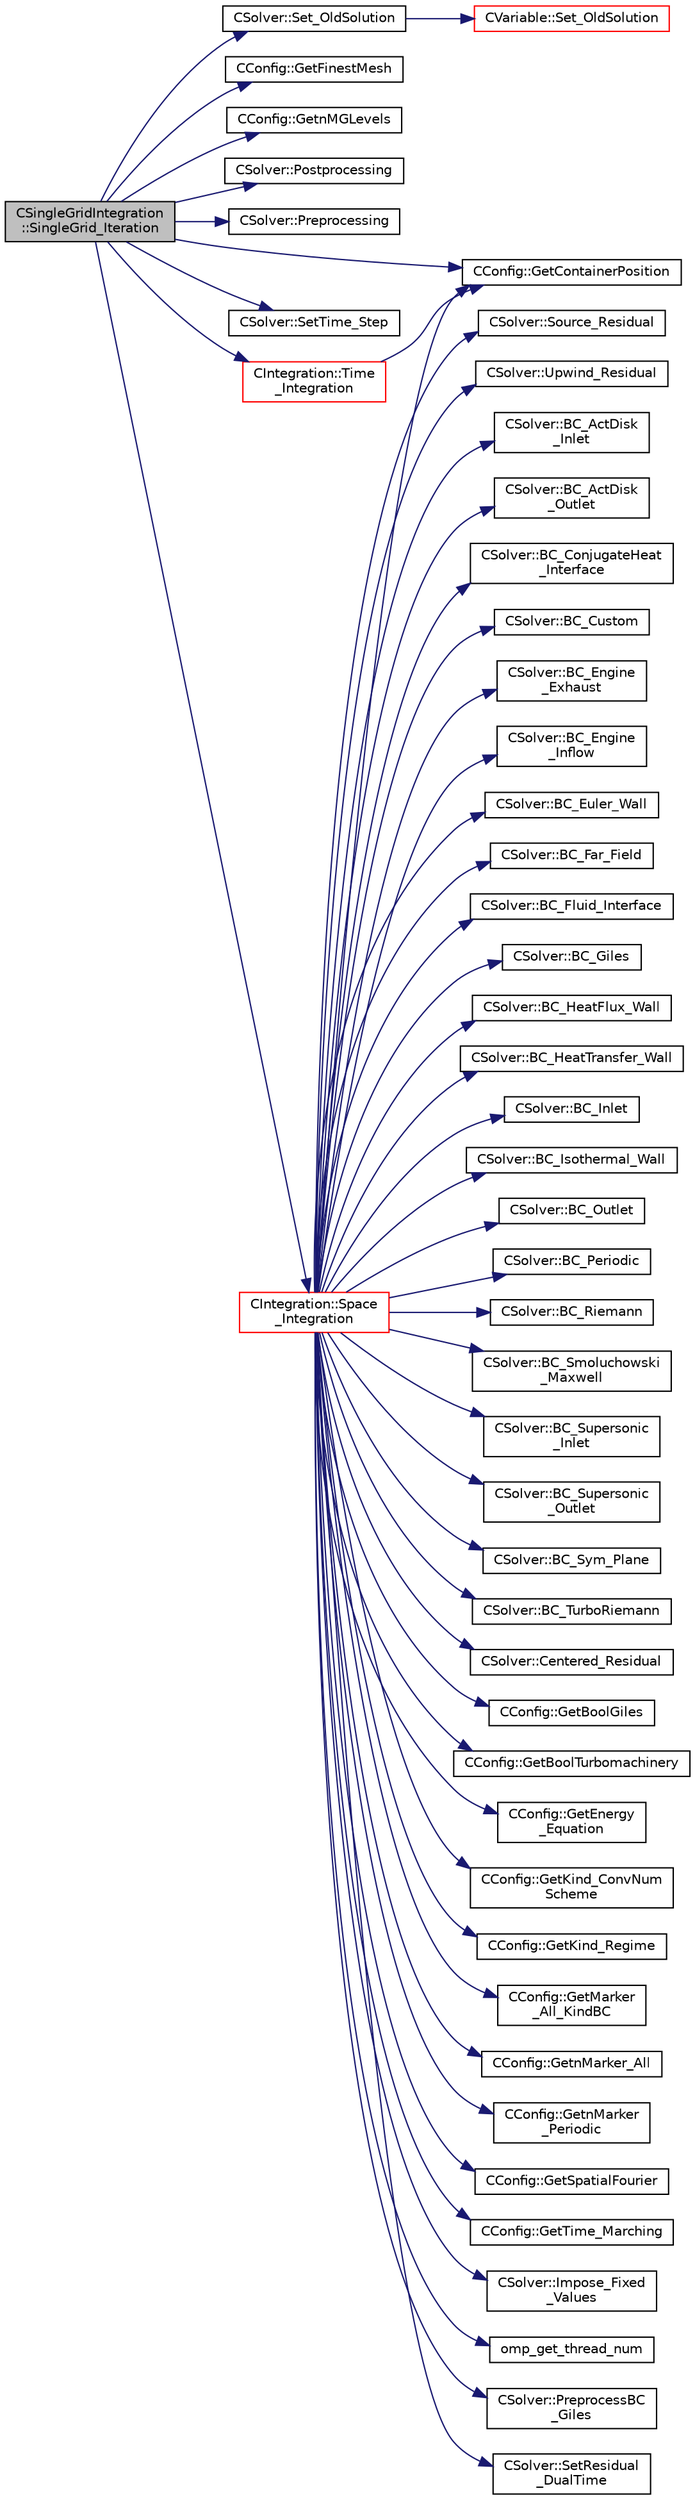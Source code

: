 digraph "CSingleGridIntegration::SingleGrid_Iteration"
{
 // LATEX_PDF_SIZE
  edge [fontname="Helvetica",fontsize="10",labelfontname="Helvetica",labelfontsize="10"];
  node [fontname="Helvetica",fontsize="10",shape=record];
  rankdir="LR";
  Node1 [label="CSingleGridIntegration\l::SingleGrid_Iteration",height=0.2,width=0.4,color="black", fillcolor="grey75", style="filled", fontcolor="black",tooltip="Do the numerical integration (implicit) of the turbulence solver."];
  Node1 -> Node2 [color="midnightblue",fontsize="10",style="solid",fontname="Helvetica"];
  Node2 [label="CConfig::GetContainerPosition",height=0.2,width=0.4,color="black", fillcolor="white", style="filled",URL="$classCConfig.html#ad9a79bf229dcc3f99cf7c23d4cb16d06",tooltip="Provides the index of the solution in the container."];
  Node1 -> Node3 [color="midnightblue",fontsize="10",style="solid",fontname="Helvetica"];
  Node3 [label="CConfig::GetFinestMesh",height=0.2,width=0.4,color="black", fillcolor="white", style="filled",URL="$classCConfig.html#a1bfdeef5e374d540cb675c308eb97868",tooltip="Get the index of the finest grid."];
  Node1 -> Node4 [color="midnightblue",fontsize="10",style="solid",fontname="Helvetica"];
  Node4 [label="CConfig::GetnMGLevels",height=0.2,width=0.4,color="black", fillcolor="white", style="filled",URL="$classCConfig.html#a15a61a6f9a1d415c3509018f4916c5c1",tooltip="Get the number of multigrid levels."];
  Node1 -> Node5 [color="midnightblue",fontsize="10",style="solid",fontname="Helvetica"];
  Node5 [label="CSolver::Postprocessing",height=0.2,width=0.4,color="black", fillcolor="white", style="filled",URL="$classCSolver.html#a3bbd97faea2faca3912f766870d9991f",tooltip="A virtual member."];
  Node1 -> Node6 [color="midnightblue",fontsize="10",style="solid",fontname="Helvetica"];
  Node6 [label="CSolver::Preprocessing",height=0.2,width=0.4,color="black", fillcolor="white", style="filled",URL="$classCSolver.html#ae259428dd5451b8f0f81c407aceff287",tooltip="A virtual member."];
  Node1 -> Node7 [color="midnightblue",fontsize="10",style="solid",fontname="Helvetica"];
  Node7 [label="CSolver::Set_OldSolution",height=0.2,width=0.4,color="black", fillcolor="white", style="filled",URL="$classCSolver.html#a520d254d19779cc8cca458fd0c4576be",tooltip="Set the old solution variables to the current solution value for Runge-Kutta iteration...."];
  Node7 -> Node8 [color="midnightblue",fontsize="10",style="solid",fontname="Helvetica"];
  Node8 [label="CVariable::Set_OldSolution",height=0.2,width=0.4,color="red", fillcolor="white", style="filled",URL="$classCVariable.html#af7ab5687fab17a8840ebcbf1f1927634",tooltip="Set old variables to the value of the current variables."];
  Node1 -> Node12 [color="midnightblue",fontsize="10",style="solid",fontname="Helvetica"];
  Node12 [label="CSolver::SetTime_Step",height=0.2,width=0.4,color="black", fillcolor="white", style="filled",URL="$classCSolver.html#a59168ff9a35447672e6ee77cf4bcb1ec",tooltip="A virtual member."];
  Node1 -> Node13 [color="midnightblue",fontsize="10",style="solid",fontname="Helvetica"];
  Node13 [label="CIntegration::Space\l_Integration",height=0.2,width=0.4,color="red", fillcolor="white", style="filled",URL="$classCIntegration.html#af7aa23ef26b19cb2e73a8df6c7924d91",tooltip="Do the space integration of the numerical system."];
  Node13 -> Node14 [color="midnightblue",fontsize="10",style="solid",fontname="Helvetica"];
  Node14 [label="CSolver::BC_ActDisk\l_Inlet",height=0.2,width=0.4,color="black", fillcolor="white", style="filled",URL="$classCSolver.html#a884486b5604b012e6abfcee1ec85ec60",tooltip="A virtual member."];
  Node13 -> Node15 [color="midnightblue",fontsize="10",style="solid",fontname="Helvetica"];
  Node15 [label="CSolver::BC_ActDisk\l_Outlet",height=0.2,width=0.4,color="black", fillcolor="white", style="filled",URL="$classCSolver.html#a683cbaadcb95c7f6a1fdddaacdf7b23d",tooltip="A virtual member."];
  Node13 -> Node16 [color="midnightblue",fontsize="10",style="solid",fontname="Helvetica"];
  Node16 [label="CSolver::BC_ConjugateHeat\l_Interface",height=0.2,width=0.4,color="black", fillcolor="white", style="filled",URL="$classCSolver.html#a94db69b3d09652f77010c9f3148a903e",tooltip="A virtual member."];
  Node13 -> Node17 [color="midnightblue",fontsize="10",style="solid",fontname="Helvetica"];
  Node17 [label="CSolver::BC_Custom",height=0.2,width=0.4,color="black", fillcolor="white", style="filled",URL="$classCSolver.html#aa6353fb1b3aa5890a4630de58ef969c2",tooltip="A virtual member."];
  Node13 -> Node18 [color="midnightblue",fontsize="10",style="solid",fontname="Helvetica"];
  Node18 [label="CSolver::BC_Engine\l_Exhaust",height=0.2,width=0.4,color="black", fillcolor="white", style="filled",URL="$classCSolver.html#ad71605aa960f2919dfc42d37d26ccf14",tooltip="A virtual member."];
  Node13 -> Node19 [color="midnightblue",fontsize="10",style="solid",fontname="Helvetica"];
  Node19 [label="CSolver::BC_Engine\l_Inflow",height=0.2,width=0.4,color="black", fillcolor="white", style="filled",URL="$classCSolver.html#a40dad90e195d685000c464df07f236a5",tooltip="A virtual member."];
  Node13 -> Node20 [color="midnightblue",fontsize="10",style="solid",fontname="Helvetica"];
  Node20 [label="CSolver::BC_Euler_Wall",height=0.2,width=0.4,color="black", fillcolor="white", style="filled",URL="$classCSolver.html#ad3242705af8a649e3ab21f37f80547e0",tooltip="A virtual member."];
  Node13 -> Node21 [color="midnightblue",fontsize="10",style="solid",fontname="Helvetica"];
  Node21 [label="CSolver::BC_Far_Field",height=0.2,width=0.4,color="black", fillcolor="white", style="filled",URL="$classCSolver.html#afc58e2186b9fa9fcd6f985dea8a4aef9",tooltip="A virtual member."];
  Node13 -> Node22 [color="midnightblue",fontsize="10",style="solid",fontname="Helvetica"];
  Node22 [label="CSolver::BC_Fluid_Interface",height=0.2,width=0.4,color="black", fillcolor="white", style="filled",URL="$classCSolver.html#a8e61426b81d9a8e38b180eb507ec6057",tooltip="Impose the interface state across sliding meshes."];
  Node13 -> Node23 [color="midnightblue",fontsize="10",style="solid",fontname="Helvetica"];
  Node23 [label="CSolver::BC_Giles",height=0.2,width=0.4,color="black", fillcolor="white", style="filled",URL="$classCSolver.html#abd63b8973a56028dc9627113f53ab410",tooltip="A virtual member."];
  Node13 -> Node24 [color="midnightblue",fontsize="10",style="solid",fontname="Helvetica"];
  Node24 [label="CSolver::BC_HeatFlux_Wall",height=0.2,width=0.4,color="black", fillcolor="white", style="filled",URL="$classCSolver.html#a7d1cb36c52b06eeaeca536ba6c99f963",tooltip="A virtual member."];
  Node13 -> Node25 [color="midnightblue",fontsize="10",style="solid",fontname="Helvetica"];
  Node25 [label="CSolver::BC_HeatTransfer_Wall",height=0.2,width=0.4,color="black", fillcolor="white", style="filled",URL="$classCSolver.html#a84cb65d82b26da347e96b8ed81772a03",tooltip="Impose a heat flux by prescribing a heat transfer coefficient and a temperature at infinity."];
  Node13 -> Node26 [color="midnightblue",fontsize="10",style="solid",fontname="Helvetica"];
  Node26 [label="CSolver::BC_Inlet",height=0.2,width=0.4,color="black", fillcolor="white", style="filled",URL="$classCSolver.html#a94825a483faefdc2d4de0ee06827d8d5",tooltip="A virtual member."];
  Node13 -> Node27 [color="midnightblue",fontsize="10",style="solid",fontname="Helvetica"];
  Node27 [label="CSolver::BC_Isothermal_Wall",height=0.2,width=0.4,color="black", fillcolor="white", style="filled",URL="$classCSolver.html#afb597736a227b60f8f23b7c4f963b3aa",tooltip="A virtual member."];
  Node13 -> Node28 [color="midnightblue",fontsize="10",style="solid",fontname="Helvetica"];
  Node28 [label="CSolver::BC_Outlet",height=0.2,width=0.4,color="black", fillcolor="white", style="filled",URL="$classCSolver.html#abe63c6057695d29b2c4d1a1f49c223a9",tooltip="A virtual member."];
  Node13 -> Node29 [color="midnightblue",fontsize="10",style="solid",fontname="Helvetica"];
  Node29 [label="CSolver::BC_Periodic",height=0.2,width=0.4,color="black", fillcolor="white", style="filled",URL="$classCSolver.html#a2ccf1ca0de573ea053c7fb15e32be2cd",tooltip="A virtual member."];
  Node13 -> Node30 [color="midnightblue",fontsize="10",style="solid",fontname="Helvetica"];
  Node30 [label="CSolver::BC_Riemann",height=0.2,width=0.4,color="black", fillcolor="white", style="filled",URL="$classCSolver.html#a34ca3aa5f2e4d2f8cfd7d989808fed03",tooltip="A virtual member."];
  Node13 -> Node31 [color="midnightblue",fontsize="10",style="solid",fontname="Helvetica"];
  Node31 [label="CSolver::BC_Smoluchowski\l_Maxwell",height=0.2,width=0.4,color="black", fillcolor="white", style="filled",URL="$classCSolver.html#a0190ef2d683965e0fe7486c60b489711",tooltip="A virtual member."];
  Node13 -> Node32 [color="midnightblue",fontsize="10",style="solid",fontname="Helvetica"];
  Node32 [label="CSolver::BC_Supersonic\l_Inlet",height=0.2,width=0.4,color="black", fillcolor="white", style="filled",URL="$classCSolver.html#a8fb73ae189dc68d9ab2034902c98bc18",tooltip="A virtual member."];
  Node13 -> Node33 [color="midnightblue",fontsize="10",style="solid",fontname="Helvetica"];
  Node33 [label="CSolver::BC_Supersonic\l_Outlet",height=0.2,width=0.4,color="black", fillcolor="white", style="filled",URL="$classCSolver.html#a175ef84040822bec1a90359a4fff19c8",tooltip="A virtual member."];
  Node13 -> Node34 [color="midnightblue",fontsize="10",style="solid",fontname="Helvetica"];
  Node34 [label="CSolver::BC_Sym_Plane",height=0.2,width=0.4,color="black", fillcolor="white", style="filled",URL="$classCSolver.html#ac89a1c18a8d1ede65207f276d8793c5c",tooltip="A virtual member."];
  Node13 -> Node35 [color="midnightblue",fontsize="10",style="solid",fontname="Helvetica"];
  Node35 [label="CSolver::BC_TurboRiemann",height=0.2,width=0.4,color="black", fillcolor="white", style="filled",URL="$classCSolver.html#a95f3ae249351784673123098ff1a5d0a",tooltip="A virtual member."];
  Node13 -> Node36 [color="midnightblue",fontsize="10",style="solid",fontname="Helvetica"];
  Node36 [label="CSolver::Centered_Residual",height=0.2,width=0.4,color="black", fillcolor="white", style="filled",URL="$classCSolver.html#a82fc859a695e1f6871fcbca91b6cf98d",tooltip="A virtual member."];
  Node13 -> Node37 [color="midnightblue",fontsize="10",style="solid",fontname="Helvetica"];
  Node37 [label="CConfig::GetBoolGiles",height=0.2,width=0.4,color="black", fillcolor="white", style="filled",URL="$classCConfig.html#a148af6d807dcd352a3717fe3fac533c5",tooltip="Verify if there is any Giles Boundary Condition option specified from config file."];
  Node13 -> Node38 [color="midnightblue",fontsize="10",style="solid",fontname="Helvetica"];
  Node38 [label="CConfig::GetBoolTurbomachinery",height=0.2,width=0.4,color="black", fillcolor="white", style="filled",URL="$classCConfig.html#a9e487db59e70e83ca75e919e084cb9b9",tooltip="Verify if there is Turbomachinery performance option specified from config file."];
  Node13 -> Node2 [color="midnightblue",fontsize="10",style="solid",fontname="Helvetica"];
  Node13 -> Node39 [color="midnightblue",fontsize="10",style="solid",fontname="Helvetica"];
  Node39 [label="CConfig::GetEnergy\l_Equation",height=0.2,width=0.4,color="black", fillcolor="white", style="filled",URL="$classCConfig.html#a085accf5825cdba0219fc734f4fadb8c",tooltip="Flag for whether to solve the energy equation for incompressible flows."];
  Node13 -> Node40 [color="midnightblue",fontsize="10",style="solid",fontname="Helvetica"];
  Node40 [label="CConfig::GetKind_ConvNum\lScheme",height=0.2,width=0.4,color="black", fillcolor="white", style="filled",URL="$classCConfig.html#ad4fc44102a683b89ed67ccd53d73929a",tooltip="Get the kind of convective numerical scheme."];
  Node13 -> Node41 [color="midnightblue",fontsize="10",style="solid",fontname="Helvetica"];
  Node41 [label="CConfig::GetKind_Regime",height=0.2,width=0.4,color="black", fillcolor="white", style="filled",URL="$classCConfig.html#afbf664fbd8b2c75c5874432fdc185937",tooltip="Governing equations of the flow (it can be different from the run time equation)."];
  Node13 -> Node42 [color="midnightblue",fontsize="10",style="solid",fontname="Helvetica"];
  Node42 [label="CConfig::GetMarker\l_All_KindBC",height=0.2,width=0.4,color="black", fillcolor="white", style="filled",URL="$classCConfig.html#ae003cd8f406eaaa91849a774c9a20730",tooltip="Get the kind of boundary for each marker."];
  Node13 -> Node43 [color="midnightblue",fontsize="10",style="solid",fontname="Helvetica"];
  Node43 [label="CConfig::GetnMarker_All",height=0.2,width=0.4,color="black", fillcolor="white", style="filled",URL="$classCConfig.html#a459dee039e618d21a5d78db61c221240",tooltip="Get the total number of boundary markers of the local process including send/receive domains."];
  Node13 -> Node44 [color="midnightblue",fontsize="10",style="solid",fontname="Helvetica"];
  Node44 [label="CConfig::GetnMarker\l_Periodic",height=0.2,width=0.4,color="black", fillcolor="white", style="filled",URL="$classCConfig.html#a8d41ac571359049bbdc4b7927e7c328a",tooltip="Get the total number of periodic markers."];
  Node13 -> Node45 [color="midnightblue",fontsize="10",style="solid",fontname="Helvetica"];
  Node45 [label="CConfig::GetSpatialFourier",height=0.2,width=0.4,color="black", fillcolor="white", style="filled",URL="$classCConfig.html#a5c97504aafefea72406d2553754f67cc",tooltip="Verify if there is mixing plane interface specified from config file."];
  Node13 -> Node46 [color="midnightblue",fontsize="10",style="solid",fontname="Helvetica"];
  Node46 [label="CConfig::GetTime_Marching",height=0.2,width=0.4,color="black", fillcolor="white", style="filled",URL="$classCConfig.html#ac47e04d76ce865893a94dcedd3c9b6a5",tooltip="Provides information about the time integration, and change the write in the output files information..."];
  Node13 -> Node47 [color="midnightblue",fontsize="10",style="solid",fontname="Helvetica"];
  Node47 [label="CSolver::Impose_Fixed\l_Values",height=0.2,width=0.4,color="black", fillcolor="white", style="filled",URL="$classCSolver.html#ad6a598e8eb4f98cb75455012043df9e4",tooltip="Virtual function to apply something like a strong BC to the whole domain."];
  Node13 -> Node48 [color="midnightblue",fontsize="10",style="solid",fontname="Helvetica"];
  Node48 [label="omp_get_thread_num",height=0.2,width=0.4,color="black", fillcolor="white", style="filled",URL="$omp__structure_8hpp.html#aad63dd7e34961dbbd2e8774e7f6bc2d0",tooltip="Index of current thread, akin to MPI rank."];
  Node13 -> Node49 [color="midnightblue",fontsize="10",style="solid",fontname="Helvetica"];
  Node49 [label="CSolver::PreprocessBC\l_Giles",height=0.2,width=0.4,color="black", fillcolor="white", style="filled",URL="$classCSolver.html#a6c03d1a438856d4324e5e65c3a0bb67d",tooltip="It computes Fourier transformation for the needed quantities along the pitch for each span in turboma..."];
  Node13 -> Node50 [color="midnightblue",fontsize="10",style="solid",fontname="Helvetica"];
  Node50 [label="CSolver::SetResidual\l_DualTime",height=0.2,width=0.4,color="black", fillcolor="white", style="filled",URL="$classCSolver.html#ab21caa08cdd68a05d58206466d58d817",tooltip="A virtual member."];
  Node13 -> Node51 [color="midnightblue",fontsize="10",style="solid",fontname="Helvetica"];
  Node51 [label="CSolver::Source_Residual",height=0.2,width=0.4,color="black", fillcolor="white", style="filled",URL="$classCSolver.html#acd8afe5652ded8e804434002e9af16b8",tooltip="A virtual member."];
  Node13 -> Node52 [color="midnightblue",fontsize="10",style="solid",fontname="Helvetica"];
  Node52 [label="CSolver::Upwind_Residual",height=0.2,width=0.4,color="black", fillcolor="white", style="filled",URL="$classCSolver.html#a7edf5c34c49a386e7f32044229d75666",tooltip="A virtual member."];
  Node1 -> Node54 [color="midnightblue",fontsize="10",style="solid",fontname="Helvetica"];
  Node54 [label="CIntegration::Time\l_Integration",height=0.2,width=0.4,color="red", fillcolor="white", style="filled",URL="$classCIntegration.html#ab4b240c65d2880d2329b1325e99c9a26",tooltip="Do the time integration (explicit or implicit) of the numerical system."];
  Node54 -> Node2 [color="midnightblue",fontsize="10",style="solid",fontname="Helvetica"];
}
